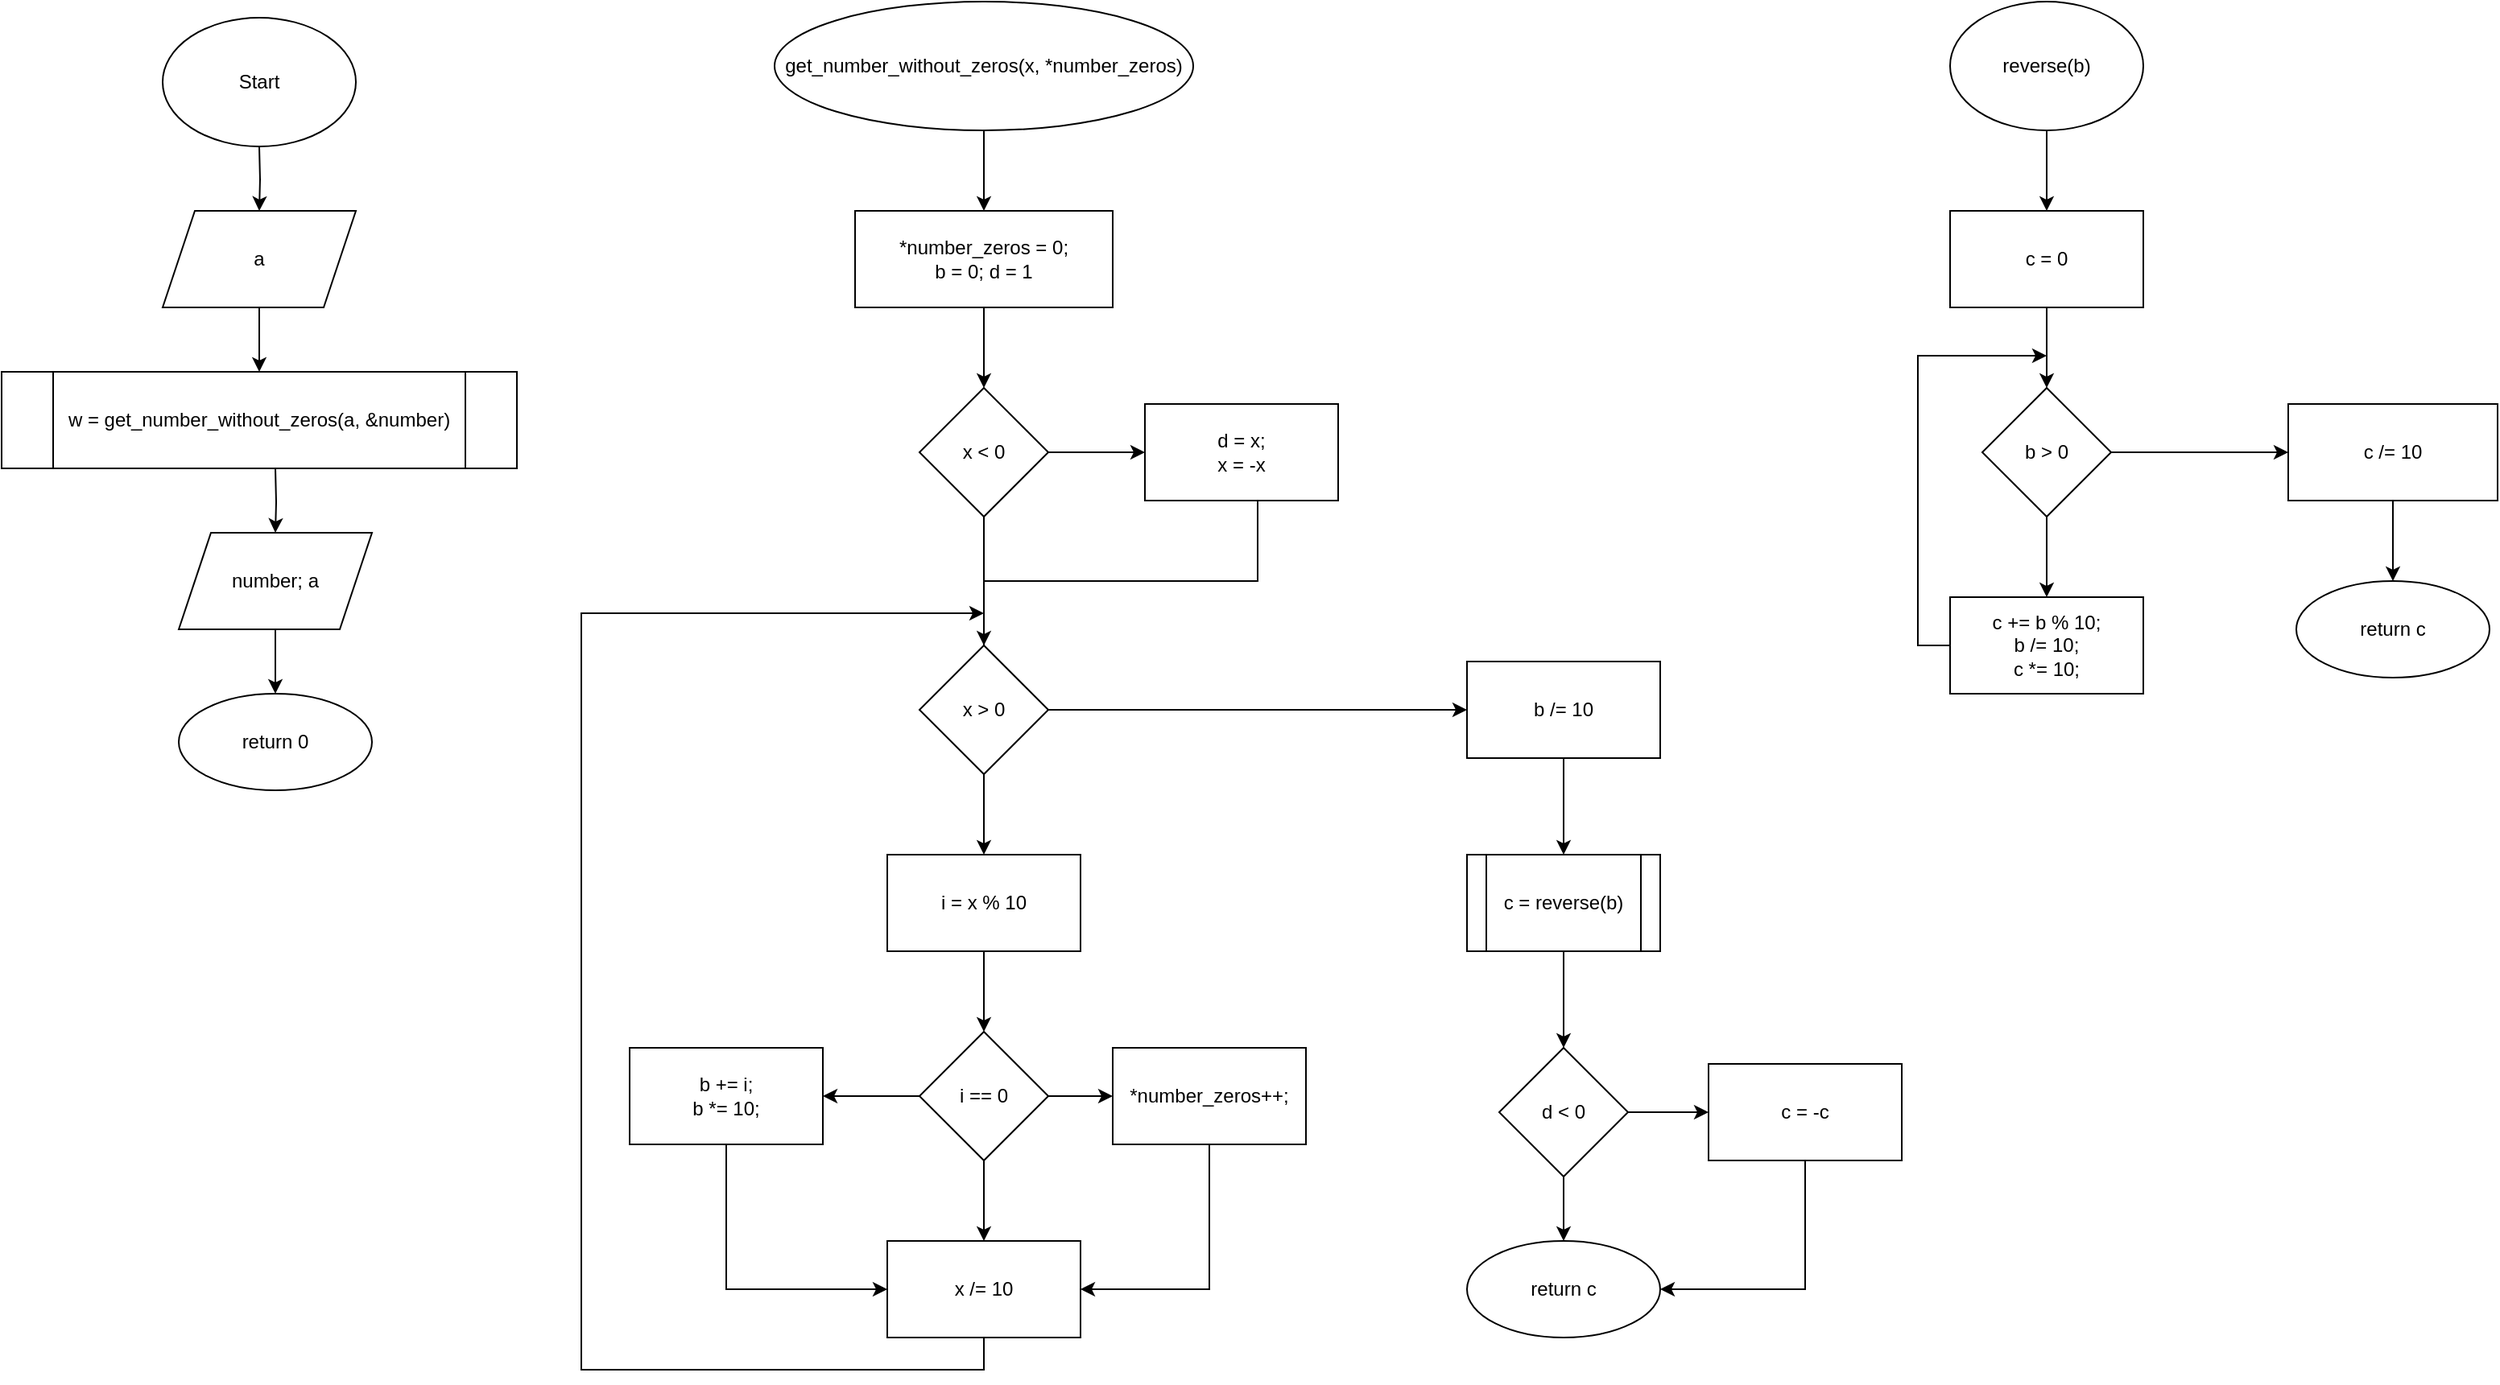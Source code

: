 <mxfile version="20.4.0" type="github">
  <diagram name="Page-1" id="74e2e168-ea6b-b213-b513-2b3c1d86103e">
    <mxGraphModel dx="350" dy="561" grid="1" gridSize="10" guides="1" tooltips="1" connect="1" arrows="1" fold="1" page="1" pageScale="1" pageWidth="1100" pageHeight="850" background="none" math="0" shadow="0">
      <root>
        <mxCell id="0" />
        <mxCell id="1" parent="0" />
        <mxCell id="JD9r5xGvCH-IehHFy2Wg-2" value="" style="edgeStyle=orthogonalEdgeStyle;rounded=0;orthogonalLoop=1;jettySize=auto;html=1;" edge="1" parent="1">
          <mxGeometry relative="1" as="geometry">
            <mxPoint x="480" y="90" as="sourcePoint" />
            <mxPoint x="480" y="130" as="targetPoint" />
          </mxGeometry>
        </mxCell>
        <mxCell id="JD9r5xGvCH-IehHFy2Wg-6" value="" style="edgeStyle=orthogonalEdgeStyle;rounded=0;orthogonalLoop=1;jettySize=auto;html=1;entryX=0.5;entryY=0;entryDx=0;entryDy=0;" edge="1" parent="1" source="JD9r5xGvCH-IehHFy2Wg-3" target="JD9r5xGvCH-IehHFy2Wg-9">
          <mxGeometry relative="1" as="geometry">
            <mxPoint x="490" y="230" as="targetPoint" />
          </mxGeometry>
        </mxCell>
        <mxCell id="JD9r5xGvCH-IehHFy2Wg-3" value="a" style="shape=parallelogram;perimeter=parallelogramPerimeter;whiteSpace=wrap;html=1;fixedSize=1;" vertex="1" parent="1">
          <mxGeometry x="420" y="130" width="120" height="60" as="geometry" />
        </mxCell>
        <mxCell id="JD9r5xGvCH-IehHFy2Wg-8" value="" style="edgeStyle=orthogonalEdgeStyle;rounded=0;orthogonalLoop=1;jettySize=auto;html=1;" edge="1" parent="1" target="JD9r5xGvCH-IehHFy2Wg-7">
          <mxGeometry relative="1" as="geometry">
            <mxPoint x="490" y="290" as="sourcePoint" />
          </mxGeometry>
        </mxCell>
        <mxCell id="D-QDGAKcZPwAMU4SacRt-17" value="" style="edgeStyle=orthogonalEdgeStyle;rounded=0;orthogonalLoop=1;jettySize=auto;html=1;" edge="1" parent="1" source="JD9r5xGvCH-IehHFy2Wg-7" target="D-QDGAKcZPwAMU4SacRt-16">
          <mxGeometry relative="1" as="geometry" />
        </mxCell>
        <mxCell id="JD9r5xGvCH-IehHFy2Wg-7" value="number; a" style="shape=parallelogram;perimeter=parallelogramPerimeter;whiteSpace=wrap;html=1;fixedSize=1;" vertex="1" parent="1">
          <mxGeometry x="430" y="330" width="120" height="60" as="geometry" />
        </mxCell>
        <mxCell id="JD9r5xGvCH-IehHFy2Wg-9" value="w = get_number_without_zeros(a, &amp;amp;number)" style="shape=process;whiteSpace=wrap;html=1;backgroundOutline=1;" vertex="1" parent="1">
          <mxGeometry x="320" y="230" width="320" height="60" as="geometry" />
        </mxCell>
        <mxCell id="JD9r5xGvCH-IehHFy2Wg-12" value="" style="edgeStyle=orthogonalEdgeStyle;rounded=0;orthogonalLoop=1;jettySize=auto;html=1;" edge="1" parent="1" source="JD9r5xGvCH-IehHFy2Wg-10" target="JD9r5xGvCH-IehHFy2Wg-11">
          <mxGeometry relative="1" as="geometry" />
        </mxCell>
        <mxCell id="JD9r5xGvCH-IehHFy2Wg-10" value="get_number_without_zeros(x, *number_zeros)" style="ellipse;whiteSpace=wrap;html=1;" vertex="1" parent="1">
          <mxGeometry x="800" width="260" height="80" as="geometry" />
        </mxCell>
        <mxCell id="JD9r5xGvCH-IehHFy2Wg-16" value="" style="edgeStyle=orthogonalEdgeStyle;rounded=0;orthogonalLoop=1;jettySize=auto;html=1;" edge="1" parent="1" source="JD9r5xGvCH-IehHFy2Wg-11" target="JD9r5xGvCH-IehHFy2Wg-13">
          <mxGeometry relative="1" as="geometry" />
        </mxCell>
        <mxCell id="JD9r5xGvCH-IehHFy2Wg-11" value="*number_zeros = 0;&lt;br&gt;b = 0; d = 1" style="whiteSpace=wrap;html=1;" vertex="1" parent="1">
          <mxGeometry x="850" y="130" width="160" height="60" as="geometry" />
        </mxCell>
        <mxCell id="JD9r5xGvCH-IehHFy2Wg-15" value="" style="edgeStyle=orthogonalEdgeStyle;rounded=0;orthogonalLoop=1;jettySize=auto;html=1;" edge="1" parent="1" source="JD9r5xGvCH-IehHFy2Wg-13" target="JD9r5xGvCH-IehHFy2Wg-14">
          <mxGeometry relative="1" as="geometry" />
        </mxCell>
        <mxCell id="JD9r5xGvCH-IehHFy2Wg-18" value="" style="edgeStyle=orthogonalEdgeStyle;rounded=0;orthogonalLoop=1;jettySize=auto;html=1;" edge="1" parent="1" source="JD9r5xGvCH-IehHFy2Wg-13" target="JD9r5xGvCH-IehHFy2Wg-17">
          <mxGeometry relative="1" as="geometry">
            <Array as="points">
              <mxPoint x="930" y="320" />
              <mxPoint x="930" y="320" />
            </Array>
          </mxGeometry>
        </mxCell>
        <mxCell id="JD9r5xGvCH-IehHFy2Wg-13" value="x &amp;lt; 0" style="rhombus;whiteSpace=wrap;html=1;" vertex="1" parent="1">
          <mxGeometry x="890" y="240" width="80" height="80" as="geometry" />
        </mxCell>
        <mxCell id="JD9r5xGvCH-IehHFy2Wg-19" style="edgeStyle=orthogonalEdgeStyle;rounded=0;orthogonalLoop=1;jettySize=auto;html=1;entryX=1;entryY=0.5;entryDx=0;entryDy=0;" edge="1" parent="1" source="JD9r5xGvCH-IehHFy2Wg-14" target="JD9r5xGvCH-IehHFy2Wg-17">
          <mxGeometry relative="1" as="geometry">
            <Array as="points">
              <mxPoint x="1100" y="360" />
              <mxPoint x="930" y="360" />
            </Array>
          </mxGeometry>
        </mxCell>
        <mxCell id="JD9r5xGvCH-IehHFy2Wg-14" value="d = x;&lt;br&gt;x = -x" style="whiteSpace=wrap;html=1;" vertex="1" parent="1">
          <mxGeometry x="1030" y="250" width="120" height="60" as="geometry" />
        </mxCell>
        <mxCell id="JD9r5xGvCH-IehHFy2Wg-21" value="" style="edgeStyle=orthogonalEdgeStyle;rounded=0;orthogonalLoop=1;jettySize=auto;html=1;" edge="1" parent="1" source="JD9r5xGvCH-IehHFy2Wg-17" target="JD9r5xGvCH-IehHFy2Wg-20">
          <mxGeometry relative="1" as="geometry" />
        </mxCell>
        <mxCell id="D-QDGAKcZPwAMU4SacRt-2" value="" style="edgeStyle=orthogonalEdgeStyle;rounded=0;orthogonalLoop=1;jettySize=auto;html=1;" edge="1" parent="1" source="JD9r5xGvCH-IehHFy2Wg-17" target="D-QDGAKcZPwAMU4SacRt-1">
          <mxGeometry relative="1" as="geometry" />
        </mxCell>
        <mxCell id="JD9r5xGvCH-IehHFy2Wg-17" value="x &amp;gt; 0" style="rhombus;whiteSpace=wrap;html=1;direction=south;" vertex="1" parent="1">
          <mxGeometry x="890" y="400" width="80" height="80" as="geometry" />
        </mxCell>
        <mxCell id="JD9r5xGvCH-IehHFy2Wg-23" value="" style="edgeStyle=orthogonalEdgeStyle;rounded=0;orthogonalLoop=1;jettySize=auto;html=1;" edge="1" parent="1" source="JD9r5xGvCH-IehHFy2Wg-20" target="JD9r5xGvCH-IehHFy2Wg-22">
          <mxGeometry relative="1" as="geometry" />
        </mxCell>
        <mxCell id="JD9r5xGvCH-IehHFy2Wg-20" value="i = x % 10" style="whiteSpace=wrap;html=1;" vertex="1" parent="1">
          <mxGeometry x="870" y="530" width="120" height="60" as="geometry" />
        </mxCell>
        <mxCell id="JD9r5xGvCH-IehHFy2Wg-25" value="" style="edgeStyle=orthogonalEdgeStyle;rounded=0;orthogonalLoop=1;jettySize=auto;html=1;" edge="1" parent="1" source="JD9r5xGvCH-IehHFy2Wg-22" target="JD9r5xGvCH-IehHFy2Wg-24">
          <mxGeometry relative="1" as="geometry" />
        </mxCell>
        <mxCell id="JD9r5xGvCH-IehHFy2Wg-27" value="" style="edgeStyle=orthogonalEdgeStyle;rounded=0;orthogonalLoop=1;jettySize=auto;html=1;" edge="1" parent="1" source="JD9r5xGvCH-IehHFy2Wg-22" target="JD9r5xGvCH-IehHFy2Wg-26">
          <mxGeometry relative="1" as="geometry" />
        </mxCell>
        <mxCell id="JD9r5xGvCH-IehHFy2Wg-29" value="" style="edgeStyle=orthogonalEdgeStyle;rounded=0;orthogonalLoop=1;jettySize=auto;html=1;" edge="1" parent="1" source="JD9r5xGvCH-IehHFy2Wg-22" target="JD9r5xGvCH-IehHFy2Wg-28">
          <mxGeometry relative="1" as="geometry" />
        </mxCell>
        <mxCell id="JD9r5xGvCH-IehHFy2Wg-22" value="i == 0" style="rhombus;whiteSpace=wrap;html=1;" vertex="1" parent="1">
          <mxGeometry x="890" y="640" width="80" height="80" as="geometry" />
        </mxCell>
        <mxCell id="JD9r5xGvCH-IehHFy2Wg-31" style="edgeStyle=orthogonalEdgeStyle;rounded=0;orthogonalLoop=1;jettySize=auto;html=1;exitX=0.5;exitY=1;exitDx=0;exitDy=0;entryX=1;entryY=0.5;entryDx=0;entryDy=0;" edge="1" parent="1" source="JD9r5xGvCH-IehHFy2Wg-24" target="JD9r5xGvCH-IehHFy2Wg-28">
          <mxGeometry relative="1" as="geometry" />
        </mxCell>
        <mxCell id="JD9r5xGvCH-IehHFy2Wg-24" value="*number_zeros++;" style="whiteSpace=wrap;html=1;" vertex="1" parent="1">
          <mxGeometry x="1010" y="650" width="120" height="60" as="geometry" />
        </mxCell>
        <mxCell id="JD9r5xGvCH-IehHFy2Wg-30" style="edgeStyle=orthogonalEdgeStyle;rounded=0;orthogonalLoop=1;jettySize=auto;html=1;exitX=0.5;exitY=1;exitDx=0;exitDy=0;entryX=0;entryY=0.5;entryDx=0;entryDy=0;" edge="1" parent="1" source="JD9r5xGvCH-IehHFy2Wg-26" target="JD9r5xGvCH-IehHFy2Wg-28">
          <mxGeometry relative="1" as="geometry" />
        </mxCell>
        <mxCell id="JD9r5xGvCH-IehHFy2Wg-26" value="b += i;&lt;br&gt;b *= 10;" style="whiteSpace=wrap;html=1;" vertex="1" parent="1">
          <mxGeometry x="710" y="650" width="120" height="60" as="geometry" />
        </mxCell>
        <mxCell id="JD9r5xGvCH-IehHFy2Wg-32" style="edgeStyle=orthogonalEdgeStyle;rounded=0;orthogonalLoop=1;jettySize=auto;html=1;exitX=0.5;exitY=1;exitDx=0;exitDy=0;" edge="1" parent="1" source="JD9r5xGvCH-IehHFy2Wg-28">
          <mxGeometry relative="1" as="geometry">
            <mxPoint x="930" y="380" as="targetPoint" />
            <Array as="points">
              <mxPoint x="930" y="850" />
              <mxPoint x="680" y="850" />
              <mxPoint x="680" y="380" />
              <mxPoint x="890" y="380" />
            </Array>
          </mxGeometry>
        </mxCell>
        <mxCell id="JD9r5xGvCH-IehHFy2Wg-28" value="x /= 10" style="whiteSpace=wrap;html=1;" vertex="1" parent="1">
          <mxGeometry x="870" y="770" width="120" height="60" as="geometry" />
        </mxCell>
        <mxCell id="D-QDGAKcZPwAMU4SacRt-6" value="" style="edgeStyle=orthogonalEdgeStyle;rounded=0;orthogonalLoop=1;jettySize=auto;html=1;" edge="1" parent="1" source="D-QDGAKcZPwAMU4SacRt-1" target="D-QDGAKcZPwAMU4SacRt-5">
          <mxGeometry relative="1" as="geometry" />
        </mxCell>
        <mxCell id="D-QDGAKcZPwAMU4SacRt-1" value="b /= 10" style="whiteSpace=wrap;html=1;" vertex="1" parent="1">
          <mxGeometry x="1230" y="410" width="120" height="60" as="geometry" />
        </mxCell>
        <mxCell id="D-QDGAKcZPwAMU4SacRt-8" value="" style="edgeStyle=orthogonalEdgeStyle;rounded=0;orthogonalLoop=1;jettySize=auto;html=1;" edge="1" parent="1" source="D-QDGAKcZPwAMU4SacRt-5" target="D-QDGAKcZPwAMU4SacRt-7">
          <mxGeometry relative="1" as="geometry" />
        </mxCell>
        <mxCell id="D-QDGAKcZPwAMU4SacRt-5" value="c = reverse(b)" style="shape=process;whiteSpace=wrap;html=1;backgroundOutline=1;" vertex="1" parent="1">
          <mxGeometry x="1230" y="530" width="120" height="60" as="geometry" />
        </mxCell>
        <mxCell id="D-QDGAKcZPwAMU4SacRt-10" value="" style="edgeStyle=orthogonalEdgeStyle;rounded=0;orthogonalLoop=1;jettySize=auto;html=1;" edge="1" parent="1" source="D-QDGAKcZPwAMU4SacRt-7" target="D-QDGAKcZPwAMU4SacRt-9">
          <mxGeometry relative="1" as="geometry" />
        </mxCell>
        <mxCell id="D-QDGAKcZPwAMU4SacRt-12" value="" style="edgeStyle=orthogonalEdgeStyle;rounded=0;orthogonalLoop=1;jettySize=auto;html=1;" edge="1" parent="1" source="D-QDGAKcZPwAMU4SacRt-7" target="D-QDGAKcZPwAMU4SacRt-11">
          <mxGeometry relative="1" as="geometry" />
        </mxCell>
        <mxCell id="D-QDGAKcZPwAMU4SacRt-7" value="d &amp;lt; 0" style="rhombus;whiteSpace=wrap;html=1;" vertex="1" parent="1">
          <mxGeometry x="1250" y="650" width="80" height="80" as="geometry" />
        </mxCell>
        <mxCell id="D-QDGAKcZPwAMU4SacRt-13" style="edgeStyle=orthogonalEdgeStyle;rounded=0;orthogonalLoop=1;jettySize=auto;html=1;exitX=0.5;exitY=1;exitDx=0;exitDy=0;entryX=1;entryY=0.5;entryDx=0;entryDy=0;" edge="1" parent="1" source="D-QDGAKcZPwAMU4SacRt-9" target="D-QDGAKcZPwAMU4SacRt-11">
          <mxGeometry relative="1" as="geometry" />
        </mxCell>
        <mxCell id="D-QDGAKcZPwAMU4SacRt-9" value="c = -c" style="whiteSpace=wrap;html=1;" vertex="1" parent="1">
          <mxGeometry x="1380" y="660" width="120" height="60" as="geometry" />
        </mxCell>
        <mxCell id="D-QDGAKcZPwAMU4SacRt-11" value="return c" style="ellipse;whiteSpace=wrap;html=1;" vertex="1" parent="1">
          <mxGeometry x="1230" y="770" width="120" height="60" as="geometry" />
        </mxCell>
        <mxCell id="D-QDGAKcZPwAMU4SacRt-19" value="" style="edgeStyle=orthogonalEdgeStyle;rounded=0;orthogonalLoop=1;jettySize=auto;html=1;" edge="1" parent="1" source="D-QDGAKcZPwAMU4SacRt-14" target="D-QDGAKcZPwAMU4SacRt-18">
          <mxGeometry relative="1" as="geometry" />
        </mxCell>
        <mxCell id="D-QDGAKcZPwAMU4SacRt-14" value="reverse(b)" style="ellipse;whiteSpace=wrap;html=1;" vertex="1" parent="1">
          <mxGeometry x="1530" width="120" height="80" as="geometry" />
        </mxCell>
        <mxCell id="D-QDGAKcZPwAMU4SacRt-15" value="Start" style="ellipse;whiteSpace=wrap;html=1;" vertex="1" parent="1">
          <mxGeometry x="420" y="10" width="120" height="80" as="geometry" />
        </mxCell>
        <mxCell id="D-QDGAKcZPwAMU4SacRt-16" value="return 0" style="ellipse;whiteSpace=wrap;html=1;" vertex="1" parent="1">
          <mxGeometry x="430" y="430" width="120" height="60" as="geometry" />
        </mxCell>
        <mxCell id="D-QDGAKcZPwAMU4SacRt-21" value="" style="edgeStyle=orthogonalEdgeStyle;rounded=0;orthogonalLoop=1;jettySize=auto;html=1;" edge="1" parent="1" source="D-QDGAKcZPwAMU4SacRt-18" target="D-QDGAKcZPwAMU4SacRt-20">
          <mxGeometry relative="1" as="geometry" />
        </mxCell>
        <mxCell id="D-QDGAKcZPwAMU4SacRt-18" value="c = 0" style="whiteSpace=wrap;html=1;" vertex="1" parent="1">
          <mxGeometry x="1530" y="130" width="120" height="60" as="geometry" />
        </mxCell>
        <mxCell id="D-QDGAKcZPwAMU4SacRt-23" value="" style="edgeStyle=orthogonalEdgeStyle;rounded=0;orthogonalLoop=1;jettySize=auto;html=1;" edge="1" parent="1" source="D-QDGAKcZPwAMU4SacRt-20">
          <mxGeometry relative="1" as="geometry">
            <mxPoint x="1590" y="370" as="targetPoint" />
          </mxGeometry>
        </mxCell>
        <mxCell id="D-QDGAKcZPwAMU4SacRt-27" value="" style="edgeStyle=orthogonalEdgeStyle;rounded=0;orthogonalLoop=1;jettySize=auto;html=1;" edge="1" parent="1" source="D-QDGAKcZPwAMU4SacRt-20" target="D-QDGAKcZPwAMU4SacRt-26">
          <mxGeometry relative="1" as="geometry" />
        </mxCell>
        <mxCell id="D-QDGAKcZPwAMU4SacRt-20" value="b &amp;gt; 0" style="rhombus;whiteSpace=wrap;html=1;" vertex="1" parent="1">
          <mxGeometry x="1550" y="240" width="80" height="80" as="geometry" />
        </mxCell>
        <mxCell id="D-QDGAKcZPwAMU4SacRt-25" style="edgeStyle=orthogonalEdgeStyle;rounded=0;orthogonalLoop=1;jettySize=auto;html=1;exitX=0;exitY=0.5;exitDx=0;exitDy=0;" edge="1" parent="1" source="D-QDGAKcZPwAMU4SacRt-24">
          <mxGeometry relative="1" as="geometry">
            <mxPoint x="1590" y="220" as="targetPoint" />
            <Array as="points">
              <mxPoint x="1510" y="400" />
              <mxPoint x="1510" y="220" />
            </Array>
          </mxGeometry>
        </mxCell>
        <mxCell id="D-QDGAKcZPwAMU4SacRt-24" value="c += b % 10;&lt;br&gt;b /= 10;&lt;br&gt;c *= 10;" style="rounded=0;whiteSpace=wrap;html=1;" vertex="1" parent="1">
          <mxGeometry x="1530" y="370" width="120" height="60" as="geometry" />
        </mxCell>
        <mxCell id="D-QDGAKcZPwAMU4SacRt-29" value="" style="edgeStyle=orthogonalEdgeStyle;rounded=0;orthogonalLoop=1;jettySize=auto;html=1;" edge="1" parent="1" source="D-QDGAKcZPwAMU4SacRt-26" target="D-QDGAKcZPwAMU4SacRt-28">
          <mxGeometry relative="1" as="geometry" />
        </mxCell>
        <mxCell id="D-QDGAKcZPwAMU4SacRt-26" value="c /= 10" style="whiteSpace=wrap;html=1;" vertex="1" parent="1">
          <mxGeometry x="1740" y="250" width="130" height="60" as="geometry" />
        </mxCell>
        <mxCell id="D-QDGAKcZPwAMU4SacRt-28" value="return c" style="ellipse;whiteSpace=wrap;html=1;" vertex="1" parent="1">
          <mxGeometry x="1745" y="360" width="120" height="60" as="geometry" />
        </mxCell>
      </root>
    </mxGraphModel>
  </diagram>
</mxfile>
